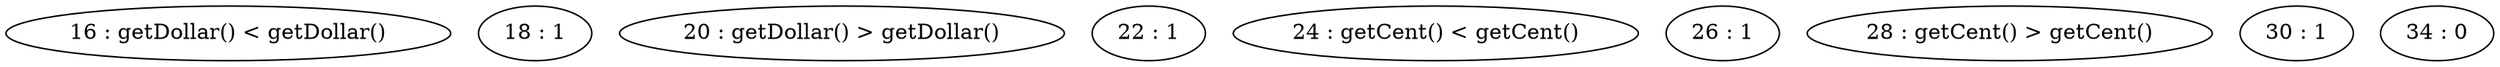 digraph G {
"16 : getDollar() < getDollar()"
"18 : 1"
"20 : getDollar() > getDollar()"
"22 : 1"
"24 : getCent() < getCent()"
"26 : 1"
"28 : getCent() > getCent()"
"30 : 1"
"34 : 0"
}